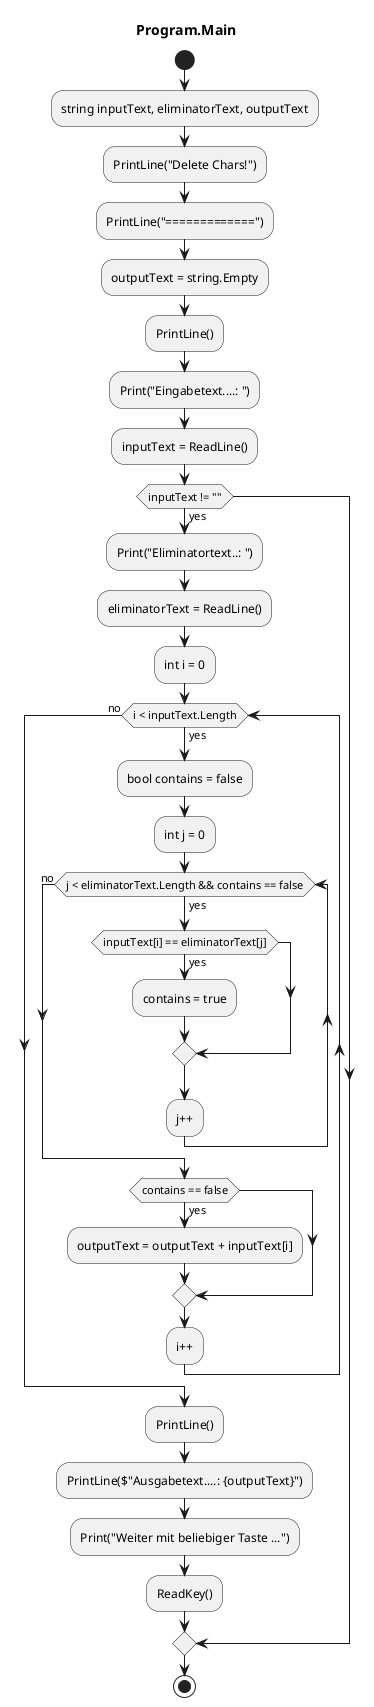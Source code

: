 @startuml Program.Main
title Program.Main
start
:string inputText, eliminatorText, outputText;
:PrintLine("Delete Chars!");
:PrintLine("=============");
:outputText = string.Empty;
:PrintLine();
:Print("Eingabetext....: ");
:inputText = ReadLine();
if (inputText != "") then (yes)
    :Print("Eliminatortext..: ");
    :eliminatorText = ReadLine();
    :int i = 0;
    while (i < inputText.Length) is (yes)
        :bool contains = false;
        :int j = 0;
        while (j < eliminatorText.Length && contains == false) is (yes)
            if (inputText[i] == eliminatorText[j]) then (yes)
                :contains = true;
            endif
        :j++;
        endwhile (no)
        if (contains == false) then (yes)
            :outputText = outputText + inputText[i];
        endif
    :i++;
    endwhile (no)
    :PrintLine();
    :PrintLine($"Ausgabetext....: {outputText}");
    :Print("Weiter mit beliebiger Taste ...");
    :ReadKey();
endif
stop
@enduml
